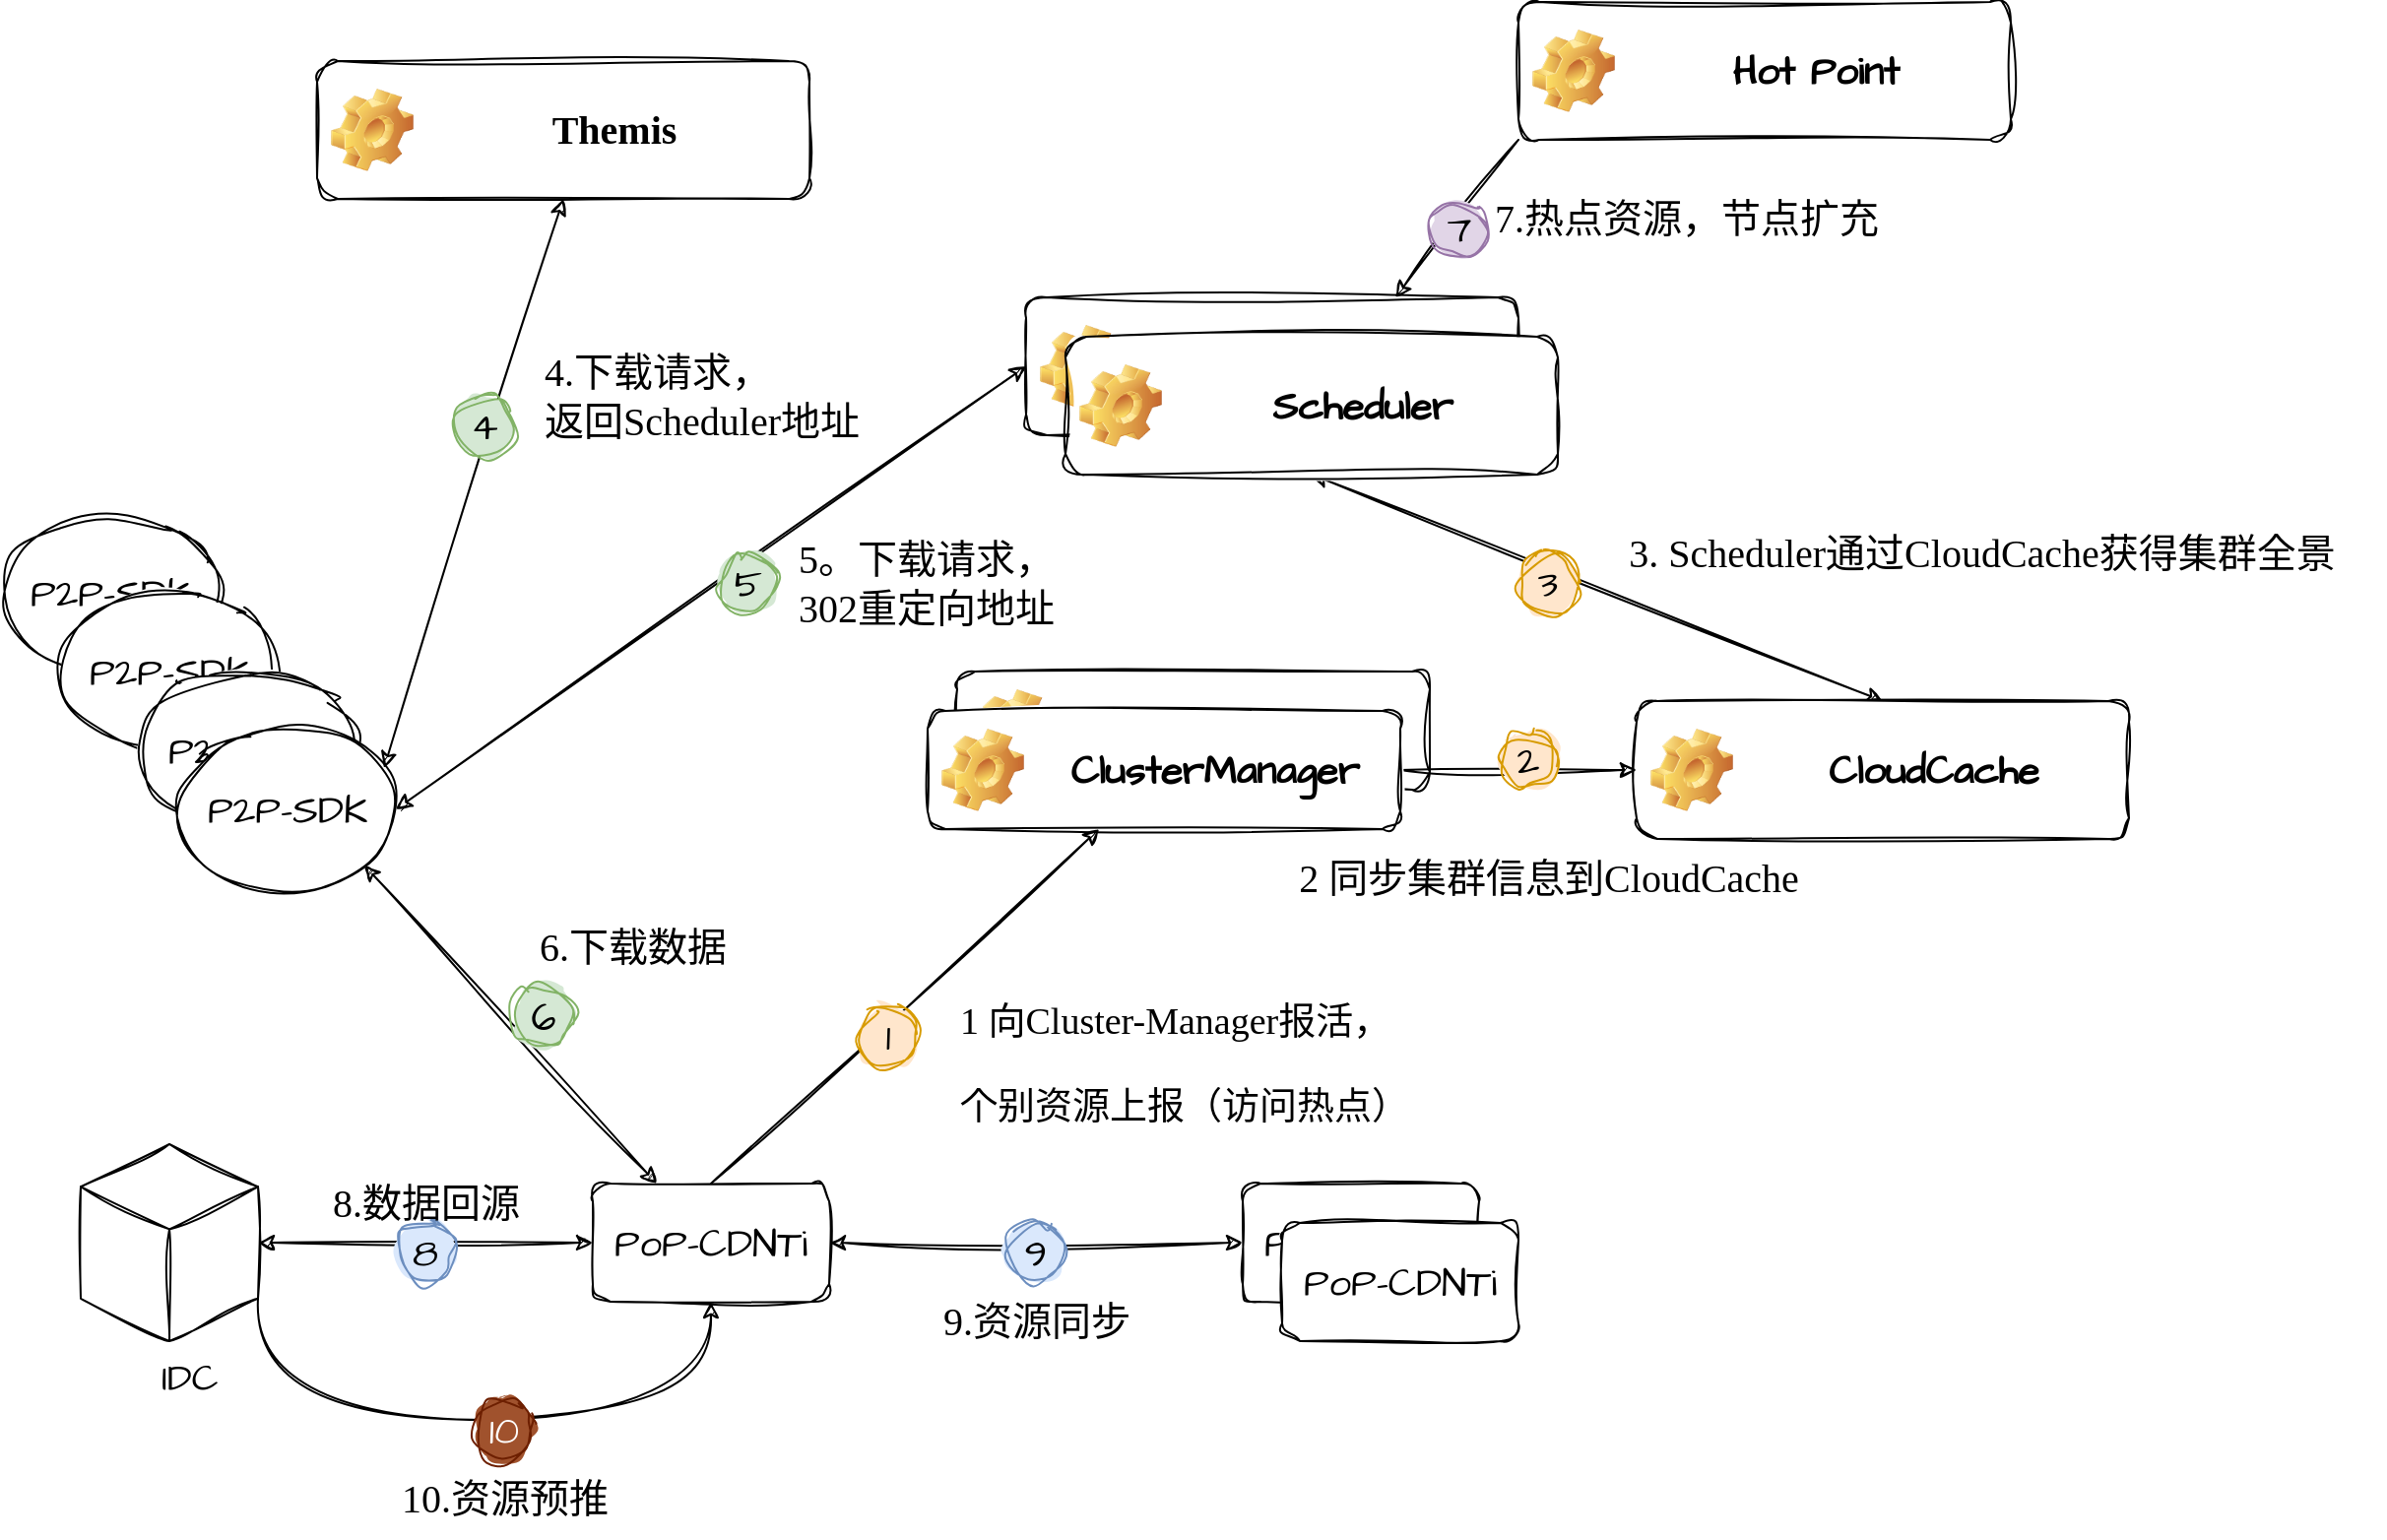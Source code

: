 <mxfile version="20.4.2" type="github">
  <diagram id="waryDIt4g6T6msKOkF0v" name="第 1 页">
    <mxGraphModel dx="1524" dy="854" grid="1" gridSize="10" guides="1" tooltips="1" connect="1" arrows="1" fold="1" page="1" pageScale="1" pageWidth="827" pageHeight="1169" math="0" shadow="0">
      <root>
        <mxCell id="0" />
        <mxCell id="1" parent="0" />
        <mxCell id="DzsUAQ3gHwcwVIxKzZvo-44" value="ClusterManager" style="label;whiteSpace=wrap;html=1;image=img/clipart/Gear_128x128.png;sketch=1;hachureGap=4;jiggle=2;fontFamily=Architects Daughter;fontSource=https://fonts.googleapis.com/css?family=Architects+Daughter;fontSize=20;align=center;" vertex="1" parent="1">
          <mxGeometry x="505" y="570" width="240" height="60" as="geometry" />
        </mxCell>
        <mxCell id="DzsUAQ3gHwcwVIxKzZvo-15" style="edgeStyle=none;rounded=0;sketch=1;hachureGap=4;jiggle=2;orthogonalLoop=1;jettySize=auto;html=1;exitX=1;exitY=0.5;exitDx=0;exitDy=0;entryX=0;entryY=0.5;entryDx=0;entryDy=0;fontFamily=Architects Daughter;fontSource=https%3A%2F%2Ffonts.googleapis.com%2Fcss%3Ffamily%3DArchitects%2BDaughter;fontSize=16;" edge="1" parent="1" source="DzsUAQ3gHwcwVIxKzZvo-3" target="DzsUAQ3gHwcwVIxKzZvo-14">
          <mxGeometry relative="1" as="geometry" />
        </mxCell>
        <mxCell id="DzsUAQ3gHwcwVIxKzZvo-3" value="ClusterManager" style="label;whiteSpace=wrap;html=1;image=img/clipart/Gear_128x128.png;sketch=1;hachureGap=4;jiggle=2;fontFamily=Architects Daughter;fontSource=https%3A%2F%2Ffonts.googleapis.com%2Fcss%3Ffamily%3DArchitects%2BDaughter;fontSize=20;align=center;" vertex="1" parent="1">
          <mxGeometry x="490" y="590" width="240" height="60" as="geometry" />
        </mxCell>
        <mxCell id="DzsUAQ3gHwcwVIxKzZvo-28" style="edgeStyle=none;rounded=0;sketch=1;hachureGap=4;jiggle=2;orthogonalLoop=1;jettySize=auto;html=1;exitX=0.5;exitY=1;exitDx=0;exitDy=0;entryX=0.5;entryY=0;entryDx=0;entryDy=0;fontFamily=Architects Daughter;fontSource=https%3A%2F%2Ffonts.googleapis.com%2Fcss%3Ffamily%3DArchitects%2BDaughter;fontSize=16;startArrow=classic;startFill=1;" edge="1" parent="1" source="DzsUAQ3gHwcwVIxKzZvo-45" target="DzsUAQ3gHwcwVIxKzZvo-14">
          <mxGeometry relative="1" as="geometry" />
        </mxCell>
        <mxCell id="DzsUAQ3gHwcwVIxKzZvo-4" value="Scheduler" style="label;whiteSpace=wrap;html=1;image=img/clipart/Gear_128x128.png;sketch=1;hachureGap=4;jiggle=2;fontFamily=Architects Daughter;fontSource=https%3A%2F%2Ffonts.googleapis.com%2Fcss%3Ffamily%3DArchitects%2BDaughter;fontSize=20;align=center;" vertex="1" parent="1">
          <mxGeometry x="540" y="380" width="250" height="70" as="geometry" />
        </mxCell>
        <mxCell id="DzsUAQ3gHwcwVIxKzZvo-10" style="rounded=0;sketch=1;hachureGap=4;jiggle=2;orthogonalLoop=1;jettySize=auto;html=1;exitX=0.5;exitY=0;exitDx=0;exitDy=0;fontFamily=Architects Daughter;fontSource=https%3A%2F%2Ffonts.googleapis.com%2Fcss%3Ffamily%3DArchitects%2BDaughter;fontSize=16;" edge="1" parent="1" source="DzsUAQ3gHwcwVIxKzZvo-9" target="DzsUAQ3gHwcwVIxKzZvo-3">
          <mxGeometry relative="1" as="geometry" />
        </mxCell>
        <mxCell id="DzsUAQ3gHwcwVIxKzZvo-19" style="edgeStyle=none;rounded=0;sketch=1;hachureGap=4;jiggle=2;orthogonalLoop=1;jettySize=auto;html=1;exitX=1;exitY=0.5;exitDx=0;exitDy=0;entryX=0;entryY=0.5;entryDx=0;entryDy=0;fontFamily=Architects Daughter;fontSource=https%3A%2F%2Ffonts.googleapis.com%2Fcss%3Ffamily%3DArchitects%2BDaughter;fontSize=16;startArrow=classic;startFill=1;" edge="1" parent="1" source="DzsUAQ3gHwcwVIxKzZvo-9" target="DzsUAQ3gHwcwVIxKzZvo-17">
          <mxGeometry relative="1" as="geometry" />
        </mxCell>
        <mxCell id="DzsUAQ3gHwcwVIxKzZvo-55" style="edgeStyle=none;rounded=0;sketch=1;hachureGap=4;jiggle=2;orthogonalLoop=1;jettySize=auto;html=1;exitX=0;exitY=0.5;exitDx=0;exitDy=0;entryX=1;entryY=0.5;entryDx=0;entryDy=0;entryPerimeter=0;fontFamily=Architects Daughter;fontSource=https%3A%2F%2Ffonts.googleapis.com%2Fcss%3Ffamily%3DArchitects%2BDaughter;fontSize=19;startArrow=classic;startFill=1;endArrow=classic;endFill=1;" edge="1" parent="1" source="DzsUAQ3gHwcwVIxKzZvo-9" target="DzsUAQ3gHwcwVIxKzZvo-54">
          <mxGeometry relative="1" as="geometry" />
        </mxCell>
        <mxCell id="DzsUAQ3gHwcwVIxKzZvo-59" style="edgeStyle=orthogonalEdgeStyle;rounded=0;sketch=1;hachureGap=4;jiggle=2;orthogonalLoop=1;jettySize=auto;html=1;exitX=0.5;exitY=1;exitDx=0;exitDy=0;entryX=0;entryY=0;entryDx=90;entryDy=78.393;entryPerimeter=0;fontFamily=Architects Daughter;fontSource=https%3A%2F%2Ffonts.googleapis.com%2Fcss%3Ffamily%3DArchitects%2BDaughter;fontSize=19;startArrow=classic;startFill=1;endArrow=none;endFill=0;curved=1;" edge="1" parent="1" source="DzsUAQ3gHwcwVIxKzZvo-9" target="DzsUAQ3gHwcwVIxKzZvo-54">
          <mxGeometry relative="1" as="geometry">
            <Array as="points">
              <mxPoint x="380" y="950" />
              <mxPoint x="150" y="950" />
            </Array>
          </mxGeometry>
        </mxCell>
        <mxCell id="DzsUAQ3gHwcwVIxKzZvo-9" value="PoP-CDNTi" style="rounded=1;whiteSpace=wrap;html=1;sketch=1;hachureGap=4;jiggle=2;fontFamily=Architects Daughter;fontSource=https%3A%2F%2Ffonts.googleapis.com%2Fcss%3Ffamily%3DArchitects%2BDaughter;fontSize=20;" vertex="1" parent="1">
          <mxGeometry x="320" y="830" width="120" height="60" as="geometry" />
        </mxCell>
        <mxCell id="DzsUAQ3gHwcwVIxKzZvo-12" value="1" style="ellipse;whiteSpace=wrap;html=1;sketch=1;hachureGap=4;jiggle=2;fontFamily=Architects Daughter;fontSource=https%3A%2F%2Ffonts.googleapis.com%2Fcss%3Ffamily%3DArchitects%2BDaughter;fontSize=20;fillColor=#ffe6cc;strokeColor=#d79b00;fillStyle=solid;" vertex="1" parent="1">
          <mxGeometry x="455" y="740" width="30" height="30" as="geometry" />
        </mxCell>
        <mxCell id="DzsUAQ3gHwcwVIxKzZvo-14" value="CloudCache" style="label;whiteSpace=wrap;html=1;image=img/clipart/Gear_128x128.png;sketch=1;hachureGap=4;jiggle=2;fontFamily=Architects Daughter;fontSource=https%3A%2F%2Ffonts.googleapis.com%2Fcss%3Ffamily%3DArchitects%2BDaughter;fontSize=20;align=center;" vertex="1" parent="1">
          <mxGeometry x="850" y="585" width="250" height="70" as="geometry" />
        </mxCell>
        <mxCell id="DzsUAQ3gHwcwVIxKzZvo-16" value="2" style="ellipse;whiteSpace=wrap;html=1;sketch=1;hachureGap=4;jiggle=2;fontFamily=Architects Daughter;fontSource=https://fonts.googleapis.com/css?family=Architects+Daughter;fontSize=20;fillColor=#ffe6cc;strokeColor=#d79b00;fillStyle=solid;" vertex="1" parent="1">
          <mxGeometry x="780" y="600" width="30" height="30" as="geometry" />
        </mxCell>
        <mxCell id="DzsUAQ3gHwcwVIxKzZvo-17" value="PoP-CDNTi" style="rounded=1;whiteSpace=wrap;html=1;sketch=1;hachureGap=4;jiggle=2;fontFamily=Architects Daughter;fontSource=https%3A%2F%2Ffonts.googleapis.com%2Fcss%3Ffamily%3DArchitects%2BDaughter;fontSize=20;" vertex="1" parent="1">
          <mxGeometry x="650" y="830" width="120" height="60" as="geometry" />
        </mxCell>
        <mxCell id="DzsUAQ3gHwcwVIxKzZvo-18" value="PoP-CDNTi" style="rounded=1;whiteSpace=wrap;html=1;sketch=1;hachureGap=4;jiggle=2;fontFamily=Architects Daughter;fontSource=https%3A%2F%2Ffonts.googleapis.com%2Fcss%3Ffamily%3DArchitects%2BDaughter;fontSize=20;" vertex="1" parent="1">
          <mxGeometry x="670" y="850" width="120" height="60" as="geometry" />
        </mxCell>
        <mxCell id="DzsUAQ3gHwcwVIxKzZvo-20" value="9" style="ellipse;whiteSpace=wrap;html=1;sketch=1;hachureGap=4;jiggle=2;fontFamily=Architects Daughter;fontSource=https://fonts.googleapis.com/css?family=Architects+Daughter;fontSize=20;fillColor=#dae8fc;strokeColor=#6c8ebf;fillStyle=solid;" vertex="1" parent="1">
          <mxGeometry x="530" y="850" width="30" height="30" as="geometry" />
        </mxCell>
        <mxCell id="DzsUAQ3gHwcwVIxKzZvo-21" value="P2P-SDK" style="ellipse;whiteSpace=wrap;html=1;sketch=1;hachureGap=4;jiggle=2;fillStyle=solid;fontFamily=Architects Daughter;fontSource=https%3A%2F%2Ffonts.googleapis.com%2Fcss%3Ffamily%3DArchitects%2BDaughter;fontSize=20;" vertex="1" parent="1">
          <mxGeometry x="20" y="490" width="110" height="80" as="geometry" />
        </mxCell>
        <mxCell id="DzsUAQ3gHwcwVIxKzZvo-26" style="edgeStyle=none;rounded=0;sketch=1;hachureGap=4;jiggle=2;orthogonalLoop=1;jettySize=auto;html=1;exitX=0.945;exitY=0.238;exitDx=0;exitDy=0;entryX=0.5;entryY=1;entryDx=0;entryDy=0;fontFamily=Architects Daughter;fontSource=https%3A%2F%2Ffonts.googleapis.com%2Fcss%3Ffamily%3DArchitects%2BDaughter;fontSize=16;startArrow=classic;startFill=1;exitPerimeter=0;" edge="1" parent="1" source="DzsUAQ3gHwcwVIxKzZvo-24" target="DzsUAQ3gHwcwVIxKzZvo-25">
          <mxGeometry relative="1" as="geometry" />
        </mxCell>
        <mxCell id="DzsUAQ3gHwcwVIxKzZvo-22" value="P2P-SDK" style="ellipse;whiteSpace=wrap;html=1;sketch=1;hachureGap=4;jiggle=2;fillStyle=solid;fontFamily=Architects Daughter;fontSource=https://fonts.googleapis.com/css?family=Architects+Daughter;fontSize=20;" vertex="1" parent="1">
          <mxGeometry x="50" y="530" width="110" height="80" as="geometry" />
        </mxCell>
        <mxCell id="DzsUAQ3gHwcwVIxKzZvo-32" style="edgeStyle=none;rounded=0;sketch=1;hachureGap=4;jiggle=2;orthogonalLoop=1;jettySize=auto;html=1;exitX=1;exitY=0.5;exitDx=0;exitDy=0;entryX=0;entryY=0.5;entryDx=0;entryDy=0;fontFamily=Architects Daughter;fontSource=https%3A%2F%2Ffonts.googleapis.com%2Fcss%3Ffamily%3DArchitects%2BDaughter;fontSize=16;startArrow=classic;startFill=1;endArrow=classic;endFill=1;" edge="1" parent="1" source="DzsUAQ3gHwcwVIxKzZvo-24" target="DzsUAQ3gHwcwVIxKzZvo-4">
          <mxGeometry relative="1" as="geometry" />
        </mxCell>
        <mxCell id="DzsUAQ3gHwcwVIxKzZvo-23" value="P2P-SDK" style="ellipse;whiteSpace=wrap;html=1;sketch=1;hachureGap=4;jiggle=2;fillStyle=solid;fontFamily=Architects Daughter;fontSource=https://fonts.googleapis.com/css?family=Architects+Daughter;fontSize=20;" vertex="1" parent="1">
          <mxGeometry x="90" y="570" width="110" height="80" as="geometry" />
        </mxCell>
        <mxCell id="DzsUAQ3gHwcwVIxKzZvo-33" style="edgeStyle=none;rounded=0;sketch=1;hachureGap=4;jiggle=2;orthogonalLoop=1;jettySize=auto;html=1;exitX=1;exitY=1;exitDx=0;exitDy=0;fontFamily=Architects Daughter;fontSource=https%3A%2F%2Ffonts.googleapis.com%2Fcss%3Ffamily%3DArchitects%2BDaughter;fontSize=16;startArrow=classic;startFill=1;endArrow=classic;endFill=1;" edge="1" parent="1" source="DzsUAQ3gHwcwVIxKzZvo-24" target="DzsUAQ3gHwcwVIxKzZvo-9">
          <mxGeometry relative="1" as="geometry" />
        </mxCell>
        <mxCell id="DzsUAQ3gHwcwVIxKzZvo-24" value="P2P-SDK" style="ellipse;whiteSpace=wrap;html=1;sketch=1;hachureGap=4;jiggle=2;fillStyle=solid;fontFamily=Architects Daughter;fontSource=https://fonts.googleapis.com/css?family=Architects+Daughter;fontSize=20;" vertex="1" parent="1">
          <mxGeometry x="110" y="600" width="110" height="80" as="geometry" />
        </mxCell>
        <mxCell id="DzsUAQ3gHwcwVIxKzZvo-25" value="&lt;font face=&quot;Aa花语&quot;&gt;Themis&lt;/font&gt;" style="label;whiteSpace=wrap;html=1;image=img/clipart/Gear_128x128.png;sketch=1;hachureGap=4;jiggle=2;fontFamily=Architects Daughter;fontSource=https%3A%2F%2Ffonts.googleapis.com%2Fcss%3Ffamily%3DArchitects%2BDaughter;fontSize=20;align=center;" vertex="1" parent="1">
          <mxGeometry x="180" y="260" width="250" height="70" as="geometry" />
        </mxCell>
        <mxCell id="DzsUAQ3gHwcwVIxKzZvo-27" value="4" style="ellipse;whiteSpace=wrap;html=1;sketch=1;hachureGap=4;jiggle=2;fontFamily=Architects Daughter;fontSource=https://fonts.googleapis.com/css?family=Architects+Daughter;fontSize=20;fillColor=#d5e8d4;strokeColor=#82b366;fillStyle=solid;" vertex="1" parent="1">
          <mxGeometry x="250" y="430" width="30" height="30" as="geometry" />
        </mxCell>
        <mxCell id="DzsUAQ3gHwcwVIxKzZvo-30" style="edgeStyle=none;rounded=0;sketch=1;hachureGap=4;jiggle=2;orthogonalLoop=1;jettySize=auto;html=1;exitX=0;exitY=1;exitDx=0;exitDy=0;entryX=0.75;entryY=0;entryDx=0;entryDy=0;fontFamily=Architects Daughter;fontSource=https%3A%2F%2Ffonts.googleapis.com%2Fcss%3Ffamily%3DArchitects%2BDaughter;fontSize=16;startArrow=none;startFill=0;endArrow=classic;endFill=1;" edge="1" parent="1" source="DzsUAQ3gHwcwVIxKzZvo-29" target="DzsUAQ3gHwcwVIxKzZvo-4">
          <mxGeometry relative="1" as="geometry" />
        </mxCell>
        <mxCell id="DzsUAQ3gHwcwVIxKzZvo-29" value="Hot Point" style="label;whiteSpace=wrap;html=1;image=img/clipart/Gear_128x128.png;sketch=1;hachureGap=4;jiggle=2;fontFamily=Architects Daughter;fontSource=https%3A%2F%2Ffonts.googleapis.com%2Fcss%3Ffamily%3DArchitects%2BDaughter;fontSize=20;align=center;" vertex="1" parent="1">
          <mxGeometry x="790" y="230" width="250" height="70" as="geometry" />
        </mxCell>
        <mxCell id="DzsUAQ3gHwcwVIxKzZvo-31" value="7" style="ellipse;whiteSpace=wrap;html=1;sketch=1;hachureGap=4;jiggle=2;fontFamily=Architects Daughter;fontSource=https://fonts.googleapis.com/css?family=Architects+Daughter;fontSize=20;fillColor=#e1d5e7;strokeColor=#9673a6;fillStyle=solid;" vertex="1" parent="1">
          <mxGeometry x="745" y="330" width="30" height="30" as="geometry" />
        </mxCell>
        <mxCell id="DzsUAQ3gHwcwVIxKzZvo-35" value="5" style="ellipse;whiteSpace=wrap;html=1;sketch=1;hachureGap=4;jiggle=2;fontFamily=Architects Daughter;fontSource=https://fonts.googleapis.com/css?family=Architects+Daughter;fontSize=20;fillColor=#d5e8d4;strokeColor=#82b366;fillStyle=solid;" vertex="1" parent="1">
          <mxGeometry x="384" y="510" width="30" height="30" as="geometry" />
        </mxCell>
        <mxCell id="DzsUAQ3gHwcwVIxKzZvo-40" value="3" style="ellipse;whiteSpace=wrap;html=1;sketch=1;hachureGap=4;jiggle=2;fontFamily=Architects Daughter;fontSource=https://fonts.googleapis.com/css?family=Architects+Daughter;fontSize=20;fillColor=#ffe6cc;strokeColor=#d79b00;fillStyle=solid;" vertex="1" parent="1">
          <mxGeometry x="790" y="510" width="30" height="30" as="geometry" />
        </mxCell>
        <mxCell id="DzsUAQ3gHwcwVIxKzZvo-41" value="6" style="ellipse;whiteSpace=wrap;html=1;sketch=1;hachureGap=4;jiggle=2;fontFamily=Architects Daughter;fontSource=https://fonts.googleapis.com/css?family=Architects+Daughter;fontSize=20;fillColor=#d5e8d4;strokeColor=#82b366;fillStyle=solid;" vertex="1" parent="1">
          <mxGeometry x="280" y="730" width="30" height="30" as="geometry" />
        </mxCell>
        <mxCell id="DzsUAQ3gHwcwVIxKzZvo-42" value="&lt;p style=&quot;text-align: left; font-size: 19px;&quot;&gt;&lt;font style=&quot;font-size: 19px; line-height: 0.7;&quot; face=&quot;新叶念体&quot;&gt;1 向Cluster-Manager报活，&lt;/font&gt;&lt;/p&gt;&lt;p style=&quot;text-align: left; font-size: 19px;&quot;&gt;&lt;font style=&quot;font-size: 19px;&quot; face=&quot;新叶念体&quot;&gt;个别资源上报（访问热点）&lt;/font&gt;&lt;/p&gt;" style="text;html=1;align=center;verticalAlign=middle;resizable=0;points=[];autosize=1;strokeColor=none;fillColor=none;fontSize=20;fontFamily=Architects Daughter;" vertex="1" parent="1">
          <mxGeometry x="490" y="710" width="260" height="120" as="geometry" />
        </mxCell>
        <mxCell id="DzsUAQ3gHwcwVIxKzZvo-43" value="&lt;span style=&quot;font-family: 新叶念体; text-align: left;&quot;&gt;2 同步集群信息到CloudCache&lt;/span&gt;" style="text;html=1;align=center;verticalAlign=middle;resizable=0;points=[];autosize=1;strokeColor=none;fillColor=none;fontSize=20;fontFamily=Architects Daughter;" vertex="1" parent="1">
          <mxGeometry x="670" y="655" width="270" height="40" as="geometry" />
        </mxCell>
        <mxCell id="DzsUAQ3gHwcwVIxKzZvo-45" value="Scheduler" style="label;whiteSpace=wrap;html=1;image=img/clipart/Gear_128x128.png;sketch=1;hachureGap=4;jiggle=2;fontFamily=Architects Daughter;fontSource=https://fonts.googleapis.com/css?family=Architects+Daughter;fontSize=20;align=center;" vertex="1" parent="1">
          <mxGeometry x="560" y="400" width="250" height="70" as="geometry" />
        </mxCell>
        <mxCell id="DzsUAQ3gHwcwVIxKzZvo-46" value="&lt;span style=&quot;font-family: 新叶念体; text-align: left;&quot;&gt;3. Scheduler通过CloudCache获得集群全景&lt;/span&gt;" style="text;html=1;align=center;verticalAlign=middle;resizable=0;points=[];autosize=1;strokeColor=none;fillColor=none;fontSize=20;fontFamily=Architects Daughter;" vertex="1" parent="1">
          <mxGeometry x="820" y="490" width="410" height="40" as="geometry" />
        </mxCell>
        <mxCell id="DzsUAQ3gHwcwVIxKzZvo-48" value="&lt;div style=&quot;text-align: left;&quot;&gt;&lt;span style=&quot;background-color: initial;&quot;&gt;&lt;font face=&quot;新叶念体&quot;&gt;4.下载请求，&lt;/font&gt;&lt;/span&gt;&lt;/div&gt;&lt;div style=&quot;text-align: left;&quot;&gt;&lt;span style=&quot;background-color: initial;&quot;&gt;&lt;font face=&quot;新叶念体&quot;&gt;返回Scheduler地址&lt;/font&gt;&lt;/span&gt;&lt;/div&gt;" style="text;html=1;align=center;verticalAlign=middle;resizable=0;points=[];autosize=1;strokeColor=none;fillColor=none;fontSize=20;fontFamily=Architects Daughter;" vertex="1" parent="1">
          <mxGeometry x="280" y="400" width="190" height="60" as="geometry" />
        </mxCell>
        <mxCell id="DzsUAQ3gHwcwVIxKzZvo-49" value="&lt;div style=&quot;text-align: left;&quot;&gt;&lt;font face=&quot;新叶念体&quot;&gt;5。下载请求，&lt;/font&gt;&lt;/div&gt;&lt;div style=&quot;text-align: left;&quot;&gt;&lt;font face=&quot;新叶念体&quot;&gt;302重定向地址&lt;/font&gt;&lt;/div&gt;" style="text;html=1;align=center;verticalAlign=middle;resizable=0;points=[];autosize=1;strokeColor=none;fillColor=none;fontSize=20;fontFamily=Architects Daughter;" vertex="1" parent="1">
          <mxGeometry x="414" y="495" width="150" height="60" as="geometry" />
        </mxCell>
        <mxCell id="DzsUAQ3gHwcwVIxKzZvo-50" value="&lt;div style=&quot;text-align: left;&quot;&gt;&lt;font face=&quot;新叶念体&quot;&gt;6.下载数据&lt;/font&gt;&lt;/div&gt;" style="text;html=1;align=center;verticalAlign=middle;resizable=0;points=[];autosize=1;strokeColor=none;fillColor=none;fontSize=20;fontFamily=Architects Daughter;" vertex="1" parent="1">
          <mxGeometry x="280" y="690" width="120" height="40" as="geometry" />
        </mxCell>
        <mxCell id="DzsUAQ3gHwcwVIxKzZvo-51" value="&lt;div style=&quot;text-align: left;&quot;&gt;&lt;span style=&quot;background-color: initial;&quot;&gt;&lt;font face=&quot;新叶念体&quot;&gt;7.热点资源，节点扩充&lt;/font&gt;&lt;/span&gt;&lt;/div&gt;" style="text;html=1;align=center;verticalAlign=middle;resizable=0;points=[];autosize=1;strokeColor=none;fillColor=none;fontSize=20;fontFamily=Architects Daughter;" vertex="1" parent="1">
          <mxGeometry x="775" y="320" width="200" height="40" as="geometry" />
        </mxCell>
        <mxCell id="DzsUAQ3gHwcwVIxKzZvo-52" value="&lt;div style=&quot;text-align: left;&quot;&gt;&lt;span style=&quot;background-color: initial;&quot;&gt;&lt;font face=&quot;新叶念体&quot;&gt;9.资源同步&lt;/font&gt;&lt;/span&gt;&lt;/div&gt;" style="text;html=1;align=center;verticalAlign=middle;resizable=0;points=[];autosize=1;strokeColor=none;fillColor=none;fontSize=20;fontFamily=Architects Daughter;" vertex="1" parent="1">
          <mxGeometry x="485" y="880" width="120" height="40" as="geometry" />
        </mxCell>
        <mxCell id="DzsUAQ3gHwcwVIxKzZvo-54" value="" style="html=1;whiteSpace=wrap;shape=isoCube2;backgroundOutline=1;isoAngle=15;sketch=1;hachureGap=4;jiggle=2;fillStyle=solid;fontFamily=Architects Daughter;fontSource=https%3A%2F%2Ffonts.googleapis.com%2Fcss%3Ffamily%3DArchitects%2BDaughter;fontSize=19;" vertex="1" parent="1">
          <mxGeometry x="60" y="810" width="90" height="100" as="geometry" />
        </mxCell>
        <mxCell id="DzsUAQ3gHwcwVIxKzZvo-56" value="8" style="ellipse;whiteSpace=wrap;html=1;sketch=1;hachureGap=4;jiggle=2;fontFamily=Architects Daughter;fontSource=https://fonts.googleapis.com/css?family=Architects+Daughter;fontSize=20;fillColor=#dae8fc;strokeColor=#6c8ebf;fillStyle=solid;" vertex="1" parent="1">
          <mxGeometry x="220" y="850" width="30" height="30" as="geometry" />
        </mxCell>
        <mxCell id="DzsUAQ3gHwcwVIxKzZvo-57" value="&lt;div style=&quot;text-align: left;&quot;&gt;&lt;font face=&quot;新叶念体&quot;&gt;8.数据回源&lt;/font&gt;&lt;/div&gt;" style="text;html=1;align=center;verticalAlign=middle;resizable=0;points=[];autosize=1;strokeColor=none;fillColor=none;fontSize=20;fontFamily=Architects Daughter;" vertex="1" parent="1">
          <mxGeometry x="175" y="820" width="120" height="40" as="geometry" />
        </mxCell>
        <mxCell id="DzsUAQ3gHwcwVIxKzZvo-58" value="IDC" style="text;html=1;align=center;verticalAlign=middle;resizable=0;points=[];autosize=1;strokeColor=none;fillColor=none;fontSize=19;fontFamily=Architects Daughter;" vertex="1" parent="1">
          <mxGeometry x="90" y="910" width="50" height="40" as="geometry" />
        </mxCell>
        <mxCell id="DzsUAQ3gHwcwVIxKzZvo-60" value="10" style="ellipse;whiteSpace=wrap;html=1;sketch=1;hachureGap=4;jiggle=2;fontFamily=Architects Daughter;fontSource=https://fonts.googleapis.com/css?family=Architects+Daughter;fontSize=20;fillColor=#a0522d;strokeColor=#6D1F00;fillStyle=solid;fontColor=#ffffff;" vertex="1" parent="1">
          <mxGeometry x="260" y="940" width="30" height="30" as="geometry" />
        </mxCell>
        <mxCell id="DzsUAQ3gHwcwVIxKzZvo-61" value="&lt;font face=&quot;新叶念体&quot;&gt;10.资源预推&lt;/font&gt;" style="text;html=1;align=center;verticalAlign=middle;resizable=0;points=[];autosize=1;strokeColor=none;fillColor=none;fontSize=20;fontFamily=Architects Daughter;" vertex="1" parent="1">
          <mxGeometry x="210" y="970" width="130" height="40" as="geometry" />
        </mxCell>
      </root>
    </mxGraphModel>
  </diagram>
</mxfile>
